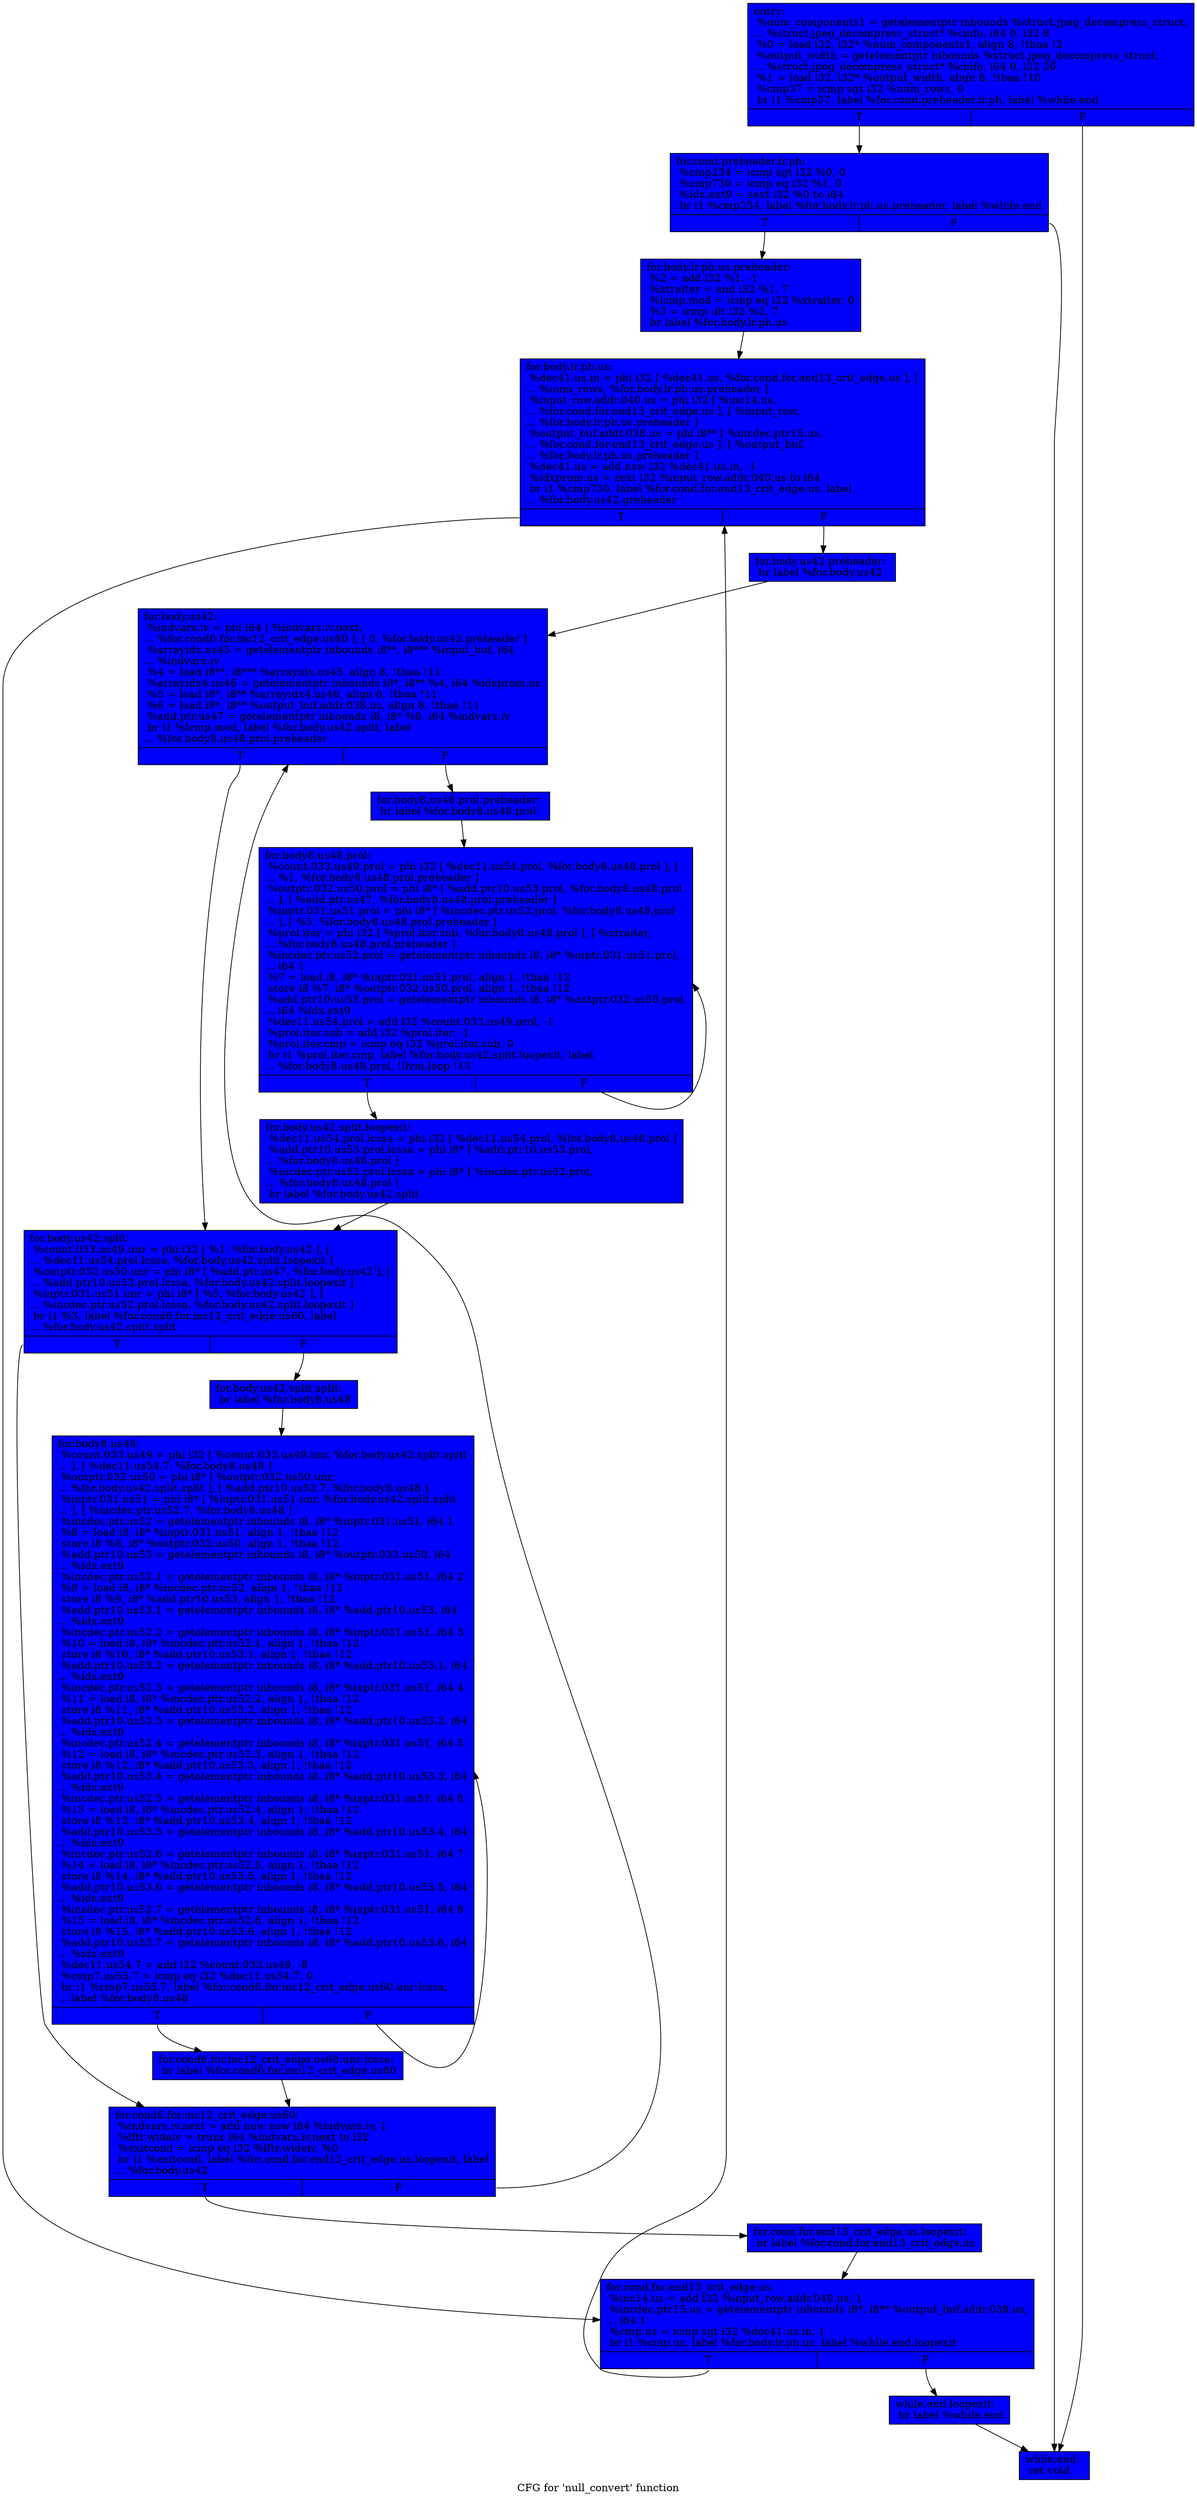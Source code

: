 digraph "CFG for 'null_convert' function" {
	label="CFG for 'null_convert' function";

	Node0x6719120 [shape=record, style = filled, fillcolor = blue,  style = filled, fillcolor = blue, label="{entry:\l  %num_components1 = getelementptr inbounds %struct.jpeg_decompress_struct,\l... %struct.jpeg_decompress_struct* %cinfo, i64 0, i32 8\l  %0 = load i32, i32* %num_components1, align 8, !tbaa !2\l  %output_width = getelementptr inbounds %struct.jpeg_decompress_struct,\l... %struct.jpeg_decompress_struct* %cinfo, i64 0, i32 26\l  %1 = load i32, i32* %output_width, align 8, !tbaa !10\l  %cmp37 = icmp sgt i32 %num_rows, 0\l  br i1 %cmp37, label %for.cond.preheader.lr.ph, label %while.end\l|{<s0>T|<s1>F}}"];
	Node0x6719120:s0 -> Node0x671b090;
	Node0x6719120:s1 -> Node0x671b150;
	Node0x671b090 [shape=record, style = filled, fillcolor = blue,  style = filled, fillcolor = blue, label="{for.cond.preheader.lr.ph:                         \l  %cmp234 = icmp sgt i32 %0, 0\l  %cmp730 = icmp eq i32 %1, 0\l  %idx.ext9 = sext i32 %0 to i64\l  br i1 %cmp234, label %for.body.lr.ph.us.preheader, label %while.end\l|{<s0>T|<s1>F}}"];
	Node0x671b090:s0 -> Node0x671acf0;
	Node0x671b090:s1 -> Node0x671b150;
	Node0x671acf0 [shape=record, style = filled, fillcolor = blue,  style = filled, fillcolor = blue, label="{for.body.lr.ph.us.preheader:                      \l  %2 = add i32 %1, -1\l  %xtraiter = and i32 %1, 7\l  %lcmp.mod = icmp eq i32 %xtraiter, 0\l  %3 = icmp ult i32 %2, 7\l  br label %for.body.lr.ph.us\l}"];
	Node0x671acf0 -> Node0x671b900;
	Node0x671b9e0 [shape=record, style = filled, fillcolor = blue, label="{for.body.us42:                                    \l  %indvars.iv = phi i64 [ %indvars.iv.next,\l... %for.cond6.for.inc12_crit_edge.us60 ], [ 0, %for.body.us42.preheader ]\l  %arrayidx.us45 = getelementptr inbounds i8**, i8*** %input_buf, i64\l... %indvars.iv\l  %4 = load i8**, i8*** %arrayidx.us45, align 8, !tbaa !11\l  %arrayidx4.us46 = getelementptr inbounds i8*, i8** %4, i64 %idxprom.us\l  %5 = load i8*, i8** %arrayidx4.us46, align 8, !tbaa !11\l  %6 = load i8*, i8** %output_buf.addr.038.us, align 8, !tbaa !11\l  %add.ptr.us47 = getelementptr inbounds i8, i8* %6, i64 %indvars.iv\l  br i1 %lcmp.mod, label %for.body.us42.split, label\l... %for.body8.us48.prol.preheader\l|{<s0>T|<s1>F}}"];
	Node0x671b9e0:s0 -> Node0x671b3d0;
	Node0x671b9e0:s1 -> Node0x671b4d0;
	Node0x671b4d0 [shape=record, style = filled, fillcolor = blue, label="{for.body8.us48.prol.preheader:                    \l  br label %for.body8.us48.prol\l}"];
	Node0x671b4d0 -> Node0x671c770;
	Node0x671c770 [shape=record, style = filled, fillcolor = blue, label="{for.body8.us48.prol:                              \l  %count.033.us49.prol = phi i32 [ %dec11.us54.prol, %for.body8.us48.prol ], [\l... %1, %for.body8.us48.prol.preheader ]\l  %outptr.032.us50.prol = phi i8* [ %add.ptr10.us53.prol, %for.body8.us48.prol\l... ], [ %add.ptr.us47, %for.body8.us48.prol.preheader ]\l  %inptr.031.us51.prol = phi i8* [ %incdec.ptr.us52.prol, %for.body8.us48.prol\l... ], [ %5, %for.body8.us48.prol.preheader ]\l  %prol.iter = phi i32 [ %prol.iter.sub, %for.body8.us48.prol ], [ %xtraiter,\l... %for.body8.us48.prol.preheader ]\l  %incdec.ptr.us52.prol = getelementptr inbounds i8, i8* %inptr.031.us51.prol,\l... i64 1\l  %7 = load i8, i8* %inptr.031.us51.prol, align 1, !tbaa !12\l  store i8 %7, i8* %outptr.032.us50.prol, align 1, !tbaa !12\l  %add.ptr10.us53.prol = getelementptr inbounds i8, i8* %outptr.032.us50.prol,\l... i64 %idx.ext9\l  %dec11.us54.prol = add i32 %count.033.us49.prol, -1\l  %prol.iter.sub = add i32 %prol.iter, -1\l  %prol.iter.cmp = icmp eq i32 %prol.iter.sub, 0\l  br i1 %prol.iter.cmp, label %for.body.us42.split.loopexit, label\l... %for.body8.us48.prol, !llvm.loop !13\l|{<s0>T|<s1>F}}"];
	Node0x671c770:s0 -> Node0x6709dd0;
	Node0x671c770:s1 -> Node0x671c770;
	Node0x6709dd0 [shape=record, style = filled, fillcolor = blue, label="{for.body.us42.split.loopexit:                     \l  %dec11.us54.prol.lcssa = phi i32 [ %dec11.us54.prol, %for.body8.us48.prol ]\l  %add.ptr10.us53.prol.lcssa = phi i8* [ %add.ptr10.us53.prol,\l... %for.body8.us48.prol ]\l  %incdec.ptr.us52.prol.lcssa = phi i8* [ %incdec.ptr.us52.prol,\l... %for.body8.us48.prol ]\l  br label %for.body.us42.split\l}"];
	Node0x6709dd0 -> Node0x671b3d0;
	Node0x671b3d0 [shape=record, style = filled, fillcolor = blue, label="{for.body.us42.split:                              \l  %count.033.us49.unr = phi i32 [ %1, %for.body.us42 ], [\l... %dec11.us54.prol.lcssa, %for.body.us42.split.loopexit ]\l  %outptr.032.us50.unr = phi i8* [ %add.ptr.us47, %for.body.us42 ], [\l... %add.ptr10.us53.prol.lcssa, %for.body.us42.split.loopexit ]\l  %inptr.031.us51.unr = phi i8* [ %5, %for.body.us42 ], [\l... %incdec.ptr.us52.prol.lcssa, %for.body.us42.split.loopexit ]\l  br i1 %3, label %for.cond6.for.inc12_crit_edge.us60, label\l... %for.body.us42.split.split\l|{<s0>T|<s1>F}}"];
	Node0x671b3d0:s0 -> Node0x671bb00;
	Node0x671b3d0:s1 -> Node0x671db70;
	Node0x671db70 [shape=record, style = filled, fillcolor = blue, label="{for.body.us42.split.split:                        \l  br label %for.body8.us48\l}"];
	Node0x671db70 -> Node0x671dd20;
	Node0x671dd20 [shape=record, style = filled, fillcolor = blue, label="{for.body8.us48:                                   \l  %count.033.us49 = phi i32 [ %count.033.us49.unr, %for.body.us42.split.split\l... ], [ %dec11.us54.7, %for.body8.us48 ]\l  %outptr.032.us50 = phi i8* [ %outptr.032.us50.unr,\l... %for.body.us42.split.split ], [ %add.ptr10.us53.7, %for.body8.us48 ]\l  %inptr.031.us51 = phi i8* [ %inptr.031.us51.unr, %for.body.us42.split.split\l... ], [ %incdec.ptr.us52.7, %for.body8.us48 ]\l  %incdec.ptr.us52 = getelementptr inbounds i8, i8* %inptr.031.us51, i64 1\l  %8 = load i8, i8* %inptr.031.us51, align 1, !tbaa !12\l  store i8 %8, i8* %outptr.032.us50, align 1, !tbaa !12\l  %add.ptr10.us53 = getelementptr inbounds i8, i8* %outptr.032.us50, i64\l... %idx.ext9\l  %incdec.ptr.us52.1 = getelementptr inbounds i8, i8* %inptr.031.us51, i64 2\l  %9 = load i8, i8* %incdec.ptr.us52, align 1, !tbaa !12\l  store i8 %9, i8* %add.ptr10.us53, align 1, !tbaa !12\l  %add.ptr10.us53.1 = getelementptr inbounds i8, i8* %add.ptr10.us53, i64\l... %idx.ext9\l  %incdec.ptr.us52.2 = getelementptr inbounds i8, i8* %inptr.031.us51, i64 3\l  %10 = load i8, i8* %incdec.ptr.us52.1, align 1, !tbaa !12\l  store i8 %10, i8* %add.ptr10.us53.1, align 1, !tbaa !12\l  %add.ptr10.us53.2 = getelementptr inbounds i8, i8* %add.ptr10.us53.1, i64\l... %idx.ext9\l  %incdec.ptr.us52.3 = getelementptr inbounds i8, i8* %inptr.031.us51, i64 4\l  %11 = load i8, i8* %incdec.ptr.us52.2, align 1, !tbaa !12\l  store i8 %11, i8* %add.ptr10.us53.2, align 1, !tbaa !12\l  %add.ptr10.us53.3 = getelementptr inbounds i8, i8* %add.ptr10.us53.2, i64\l... %idx.ext9\l  %incdec.ptr.us52.4 = getelementptr inbounds i8, i8* %inptr.031.us51, i64 5\l  %12 = load i8, i8* %incdec.ptr.us52.3, align 1, !tbaa !12\l  store i8 %12, i8* %add.ptr10.us53.3, align 1, !tbaa !12\l  %add.ptr10.us53.4 = getelementptr inbounds i8, i8* %add.ptr10.us53.3, i64\l... %idx.ext9\l  %incdec.ptr.us52.5 = getelementptr inbounds i8, i8* %inptr.031.us51, i64 6\l  %13 = load i8, i8* %incdec.ptr.us52.4, align 1, !tbaa !12\l  store i8 %13, i8* %add.ptr10.us53.4, align 1, !tbaa !12\l  %add.ptr10.us53.5 = getelementptr inbounds i8, i8* %add.ptr10.us53.4, i64\l... %idx.ext9\l  %incdec.ptr.us52.6 = getelementptr inbounds i8, i8* %inptr.031.us51, i64 7\l  %14 = load i8, i8* %incdec.ptr.us52.5, align 1, !tbaa !12\l  store i8 %14, i8* %add.ptr10.us53.5, align 1, !tbaa !12\l  %add.ptr10.us53.6 = getelementptr inbounds i8, i8* %add.ptr10.us53.5, i64\l... %idx.ext9\l  %incdec.ptr.us52.7 = getelementptr inbounds i8, i8* %inptr.031.us51, i64 8\l  %15 = load i8, i8* %incdec.ptr.us52.6, align 1, !tbaa !12\l  store i8 %15, i8* %add.ptr10.us53.6, align 1, !tbaa !12\l  %add.ptr10.us53.7 = getelementptr inbounds i8, i8* %add.ptr10.us53.6, i64\l... %idx.ext9\l  %dec11.us54.7 = add i32 %count.033.us49, -8\l  %cmp7.us55.7 = icmp eq i32 %dec11.us54.7, 0\l  br i1 %cmp7.us55.7, label %for.cond6.for.inc12_crit_edge.us60.unr-lcssa,\l... label %for.body8.us48\l|{<s0>T|<s1>F}}"];
	Node0x671dd20:s0 -> Node0x671bed0;
	Node0x671dd20:s1 -> Node0x671dd20;
	Node0x671bed0 [shape=record, style = filled, fillcolor = blue, label="{for.cond6.for.inc12_crit_edge.us60.unr-lcssa:     \l  br label %for.cond6.for.inc12_crit_edge.us60\l}"];
	Node0x671bed0 -> Node0x671bb00;
	Node0x671bb00 [shape=record, style = filled, fillcolor = blue, label="{for.cond6.for.inc12_crit_edge.us60:               \l  %indvars.iv.next = add nuw nsw i64 %indvars.iv, 1\l  %lftr.wideiv = trunc i64 %indvars.iv.next to i32\l  %exitcond = icmp eq i32 %lftr.wideiv, %0\l  br i1 %exitcond, label %for.cond.for.end13_crit_edge.us.loopexit, label\l... %for.body.us42\l|{<s0>T|<s1>F}}"];
	Node0x671bb00:s0 -> Node0x671fb30;
	Node0x671bb00:s1 -> Node0x671b9e0;
	Node0x671b900 [shape=record, style = filled, fillcolor = blue,  style = filled, fillcolor = blue, label="{for.body.lr.ph.us:                                \l  %dec41.us.in = phi i32 [ %dec41.us, %for.cond.for.end13_crit_edge.us ], [\l... %num_rows, %for.body.lr.ph.us.preheader ]\l  %input_row.addr.040.us = phi i32 [ %inc14.us,\l... %for.cond.for.end13_crit_edge.us ], [ %input_row,\l... %for.body.lr.ph.us.preheader ]\l  %output_buf.addr.038.us = phi i8** [ %incdec.ptr15.us,\l... %for.cond.for.end13_crit_edge.us ], [ %output_buf,\l... %for.body.lr.ph.us.preheader ]\l  %dec41.us = add nsw i32 %dec41.us.in, -1\l  %idxprom.us = zext i32 %input_row.addr.040.us to i64\l  br i1 %cmp730, label %for.cond.for.end13_crit_edge.us, label\l... %for.body.us42.preheader\l|{<s0>T|<s1>F}}"];
	Node0x671b900:s0 -> Node0x671fcc0;
	Node0x671b900:s1 -> Node0x671bc20;
	Node0x671bc20 [shape=record, style = filled, fillcolor = blue, label="{for.body.us42.preheader:                          \l  br label %for.body.us42\l}"];
	Node0x671bc20 -> Node0x671b9e0;
	Node0x671fb30 [shape=record, style = filled, fillcolor = blue,  style = filled, fillcolor = blue, label="{for.cond.for.end13_crit_edge.us.loopexit:         \l  br label %for.cond.for.end13_crit_edge.us\l}"];
	Node0x671fb30 -> Node0x671fcc0;
	Node0x671fcc0 [shape=record, style = filled, fillcolor = blue,  style = filled, fillcolor = blue, label="{for.cond.for.end13_crit_edge.us:                  \l  %inc14.us = add i32 %input_row.addr.040.us, 1\l  %incdec.ptr15.us = getelementptr inbounds i8*, i8** %output_buf.addr.038.us,\l... i64 1\l  %cmp.us = icmp sgt i32 %dec41.us.in, 1\l  br i1 %cmp.us, label %for.body.lr.ph.us, label %while.end.loopexit\l|{<s0>T|<s1>F}}"];
	Node0x671fcc0:s0 -> Node0x671b900;
	Node0x671fcc0:s1 -> Node0x6720420;
	Node0x6720420 [shape=record, style = filled, fillcolor = blue,  style = filled, fillcolor = blue, label="{while.end.loopexit:                               \l  br label %while.end\l}"];
	Node0x6720420 -> Node0x671b150;
	Node0x671b150 [shape=record, style = filled, fillcolor = blue,  style = filled, fillcolor = blue, label="{while.end:                                        \l  ret void\l}"];
}
